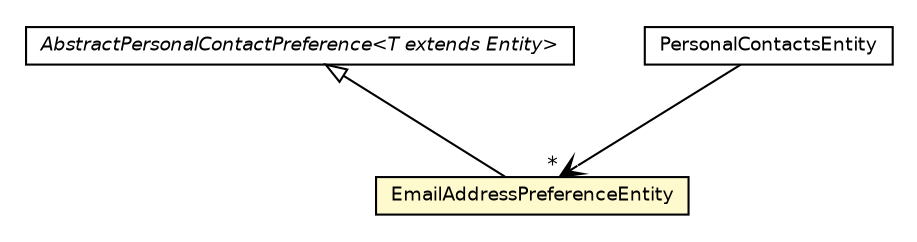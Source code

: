 #!/usr/local/bin/dot
#
# Class diagram 
# Generated by UMLGraph version R5_6 (http://www.umlgraph.org/)
#

digraph G {
	edge [fontname="Helvetica",fontsize=10,labelfontname="Helvetica",labelfontsize=10];
	node [fontname="Helvetica",fontsize=10,shape=plaintext];
	nodesep=0.25;
	ranksep=0.5;
	// net.ljcomputing.people.entity.AbstractPersonalContactPreference<T extends net.ljcomputing.core.entity.Entity>
	c676 [label=<<table title="net.ljcomputing.people.entity.AbstractPersonalContactPreference" border="0" cellborder="1" cellspacing="0" cellpadding="2" port="p" href="./AbstractPersonalContactPreference.html">
		<tr><td><table border="0" cellspacing="0" cellpadding="1">
<tr><td align="center" balign="center"><font face="Helvetica-Oblique"> AbstractPersonalContactPreference&lt;T extends Entity&gt; </font></td></tr>
		</table></td></tr>
		</table>>, URL="./AbstractPersonalContactPreference.html", fontname="Helvetica", fontcolor="black", fontsize=9.0];
	// net.ljcomputing.people.entity.PersonalContactsEntity
	c677 [label=<<table title="net.ljcomputing.people.entity.PersonalContactsEntity" border="0" cellborder="1" cellspacing="0" cellpadding="2" port="p" href="./PersonalContactsEntity.html">
		<tr><td><table border="0" cellspacing="0" cellpadding="1">
<tr><td align="center" balign="center"> PersonalContactsEntity </td></tr>
		</table></td></tr>
		</table>>, URL="./PersonalContactsEntity.html", fontname="Helvetica", fontcolor="black", fontsize=9.0];
	// net.ljcomputing.people.entity.EmailAddressPreferenceEntity
	c685 [label=<<table title="net.ljcomputing.people.entity.EmailAddressPreferenceEntity" border="0" cellborder="1" cellspacing="0" cellpadding="2" port="p" bgcolor="lemonChiffon" href="./EmailAddressPreferenceEntity.html">
		<tr><td><table border="0" cellspacing="0" cellpadding="1">
<tr><td align="center" balign="center"> EmailAddressPreferenceEntity </td></tr>
		</table></td></tr>
		</table>>, URL="./EmailAddressPreferenceEntity.html", fontname="Helvetica", fontcolor="black", fontsize=9.0];
	//net.ljcomputing.people.entity.EmailAddressPreferenceEntity extends net.ljcomputing.people.entity.AbstractPersonalContactPreference<net.ljcomputing.people.entity.EmailAddressEntity>
	c676:p -> c685:p [dir=back,arrowtail=empty];
	// net.ljcomputing.people.entity.PersonalContactsEntity NAVASSOC net.ljcomputing.people.entity.EmailAddressPreferenceEntity
	c677:p -> c685:p [taillabel="", label="", headlabel="*", fontname="Helvetica", fontcolor="black", fontsize=10.0, color="black", arrowhead=open];
}

